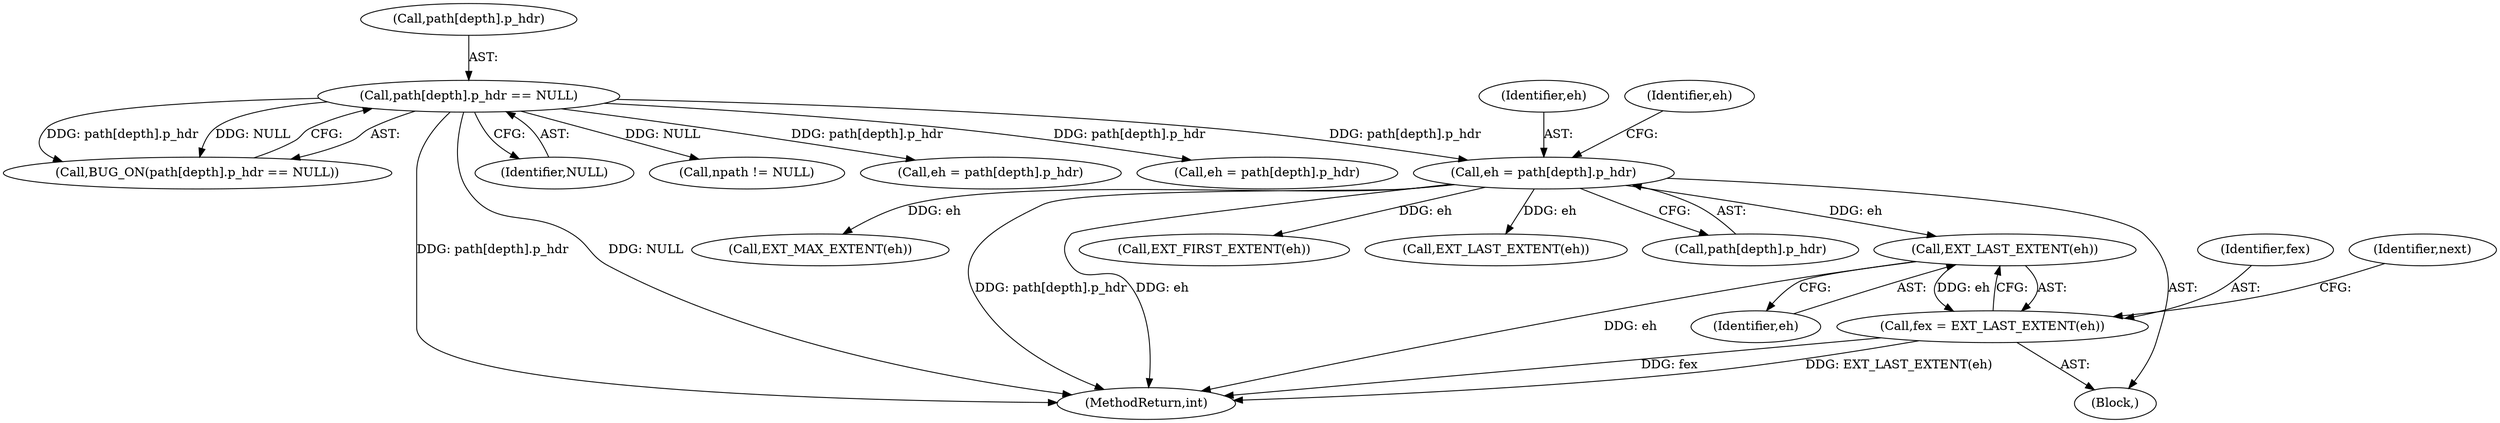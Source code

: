digraph "0_linux_744692dc059845b2a3022119871846e74d4f6e11_1@pointer" {
"1000254" [label="(Call,EXT_LAST_EXTENT(eh))"];
"1000234" [label="(Call,eh = path[depth].p_hdr)"];
"1000150" [label="(Call,path[depth].p_hdr == NULL)"];
"1000252" [label="(Call,fex = EXT_LAST_EXTENT(eh))"];
"1000116" [label="(Block,)"];
"1000218" [label="(Call,eh = path[depth].p_hdr)"];
"1000149" [label="(Call,BUG_ON(path[depth].p_hdr == NULL))"];
"1000496" [label="(Call,EXT_MAX_EXTENT(eh))"];
"1000612" [label="(MethodReturn,int)"];
"1000255" [label="(Identifier,eh)"];
"1000403" [label="(Call,EXT_FIRST_EXTENT(eh))"];
"1000252" [label="(Call,fex = EXT_LAST_EXTENT(eh))"];
"1000156" [label="(Identifier,NULL)"];
"1000280" [label="(Call,npath != NULL)"];
"1000151" [label="(Call,path[depth].p_hdr)"];
"1000150" [label="(Call,path[depth].p_hdr == NULL)"];
"1000235" [label="(Identifier,eh)"];
"1000253" [label="(Identifier,fex)"];
"1000420" [label="(Call,EXT_LAST_EXTENT(eh))"];
"1000254" [label="(Call,EXT_LAST_EXTENT(eh))"];
"1000245" [label="(Identifier,eh)"];
"1000234" [label="(Call,eh = path[depth].p_hdr)"];
"1000236" [label="(Call,path[depth].p_hdr)"];
"1000355" [label="(Call,eh = path[depth].p_hdr)"];
"1000257" [label="(Identifier,next)"];
"1000254" -> "1000252"  [label="AST: "];
"1000254" -> "1000255"  [label="CFG: "];
"1000255" -> "1000254"  [label="AST: "];
"1000252" -> "1000254"  [label="CFG: "];
"1000254" -> "1000612"  [label="DDG: eh"];
"1000254" -> "1000252"  [label="DDG: eh"];
"1000234" -> "1000254"  [label="DDG: eh"];
"1000234" -> "1000116"  [label="AST: "];
"1000234" -> "1000236"  [label="CFG: "];
"1000235" -> "1000234"  [label="AST: "];
"1000236" -> "1000234"  [label="AST: "];
"1000245" -> "1000234"  [label="CFG: "];
"1000234" -> "1000612"  [label="DDG: path[depth].p_hdr"];
"1000234" -> "1000612"  [label="DDG: eh"];
"1000150" -> "1000234"  [label="DDG: path[depth].p_hdr"];
"1000234" -> "1000403"  [label="DDG: eh"];
"1000234" -> "1000420"  [label="DDG: eh"];
"1000234" -> "1000496"  [label="DDG: eh"];
"1000150" -> "1000149"  [label="AST: "];
"1000150" -> "1000156"  [label="CFG: "];
"1000151" -> "1000150"  [label="AST: "];
"1000156" -> "1000150"  [label="AST: "];
"1000149" -> "1000150"  [label="CFG: "];
"1000150" -> "1000612"  [label="DDG: path[depth].p_hdr"];
"1000150" -> "1000612"  [label="DDG: NULL"];
"1000150" -> "1000149"  [label="DDG: path[depth].p_hdr"];
"1000150" -> "1000149"  [label="DDG: NULL"];
"1000150" -> "1000218"  [label="DDG: path[depth].p_hdr"];
"1000150" -> "1000280"  [label="DDG: NULL"];
"1000150" -> "1000355"  [label="DDG: path[depth].p_hdr"];
"1000252" -> "1000116"  [label="AST: "];
"1000253" -> "1000252"  [label="AST: "];
"1000257" -> "1000252"  [label="CFG: "];
"1000252" -> "1000612"  [label="DDG: fex"];
"1000252" -> "1000612"  [label="DDG: EXT_LAST_EXTENT(eh)"];
}
